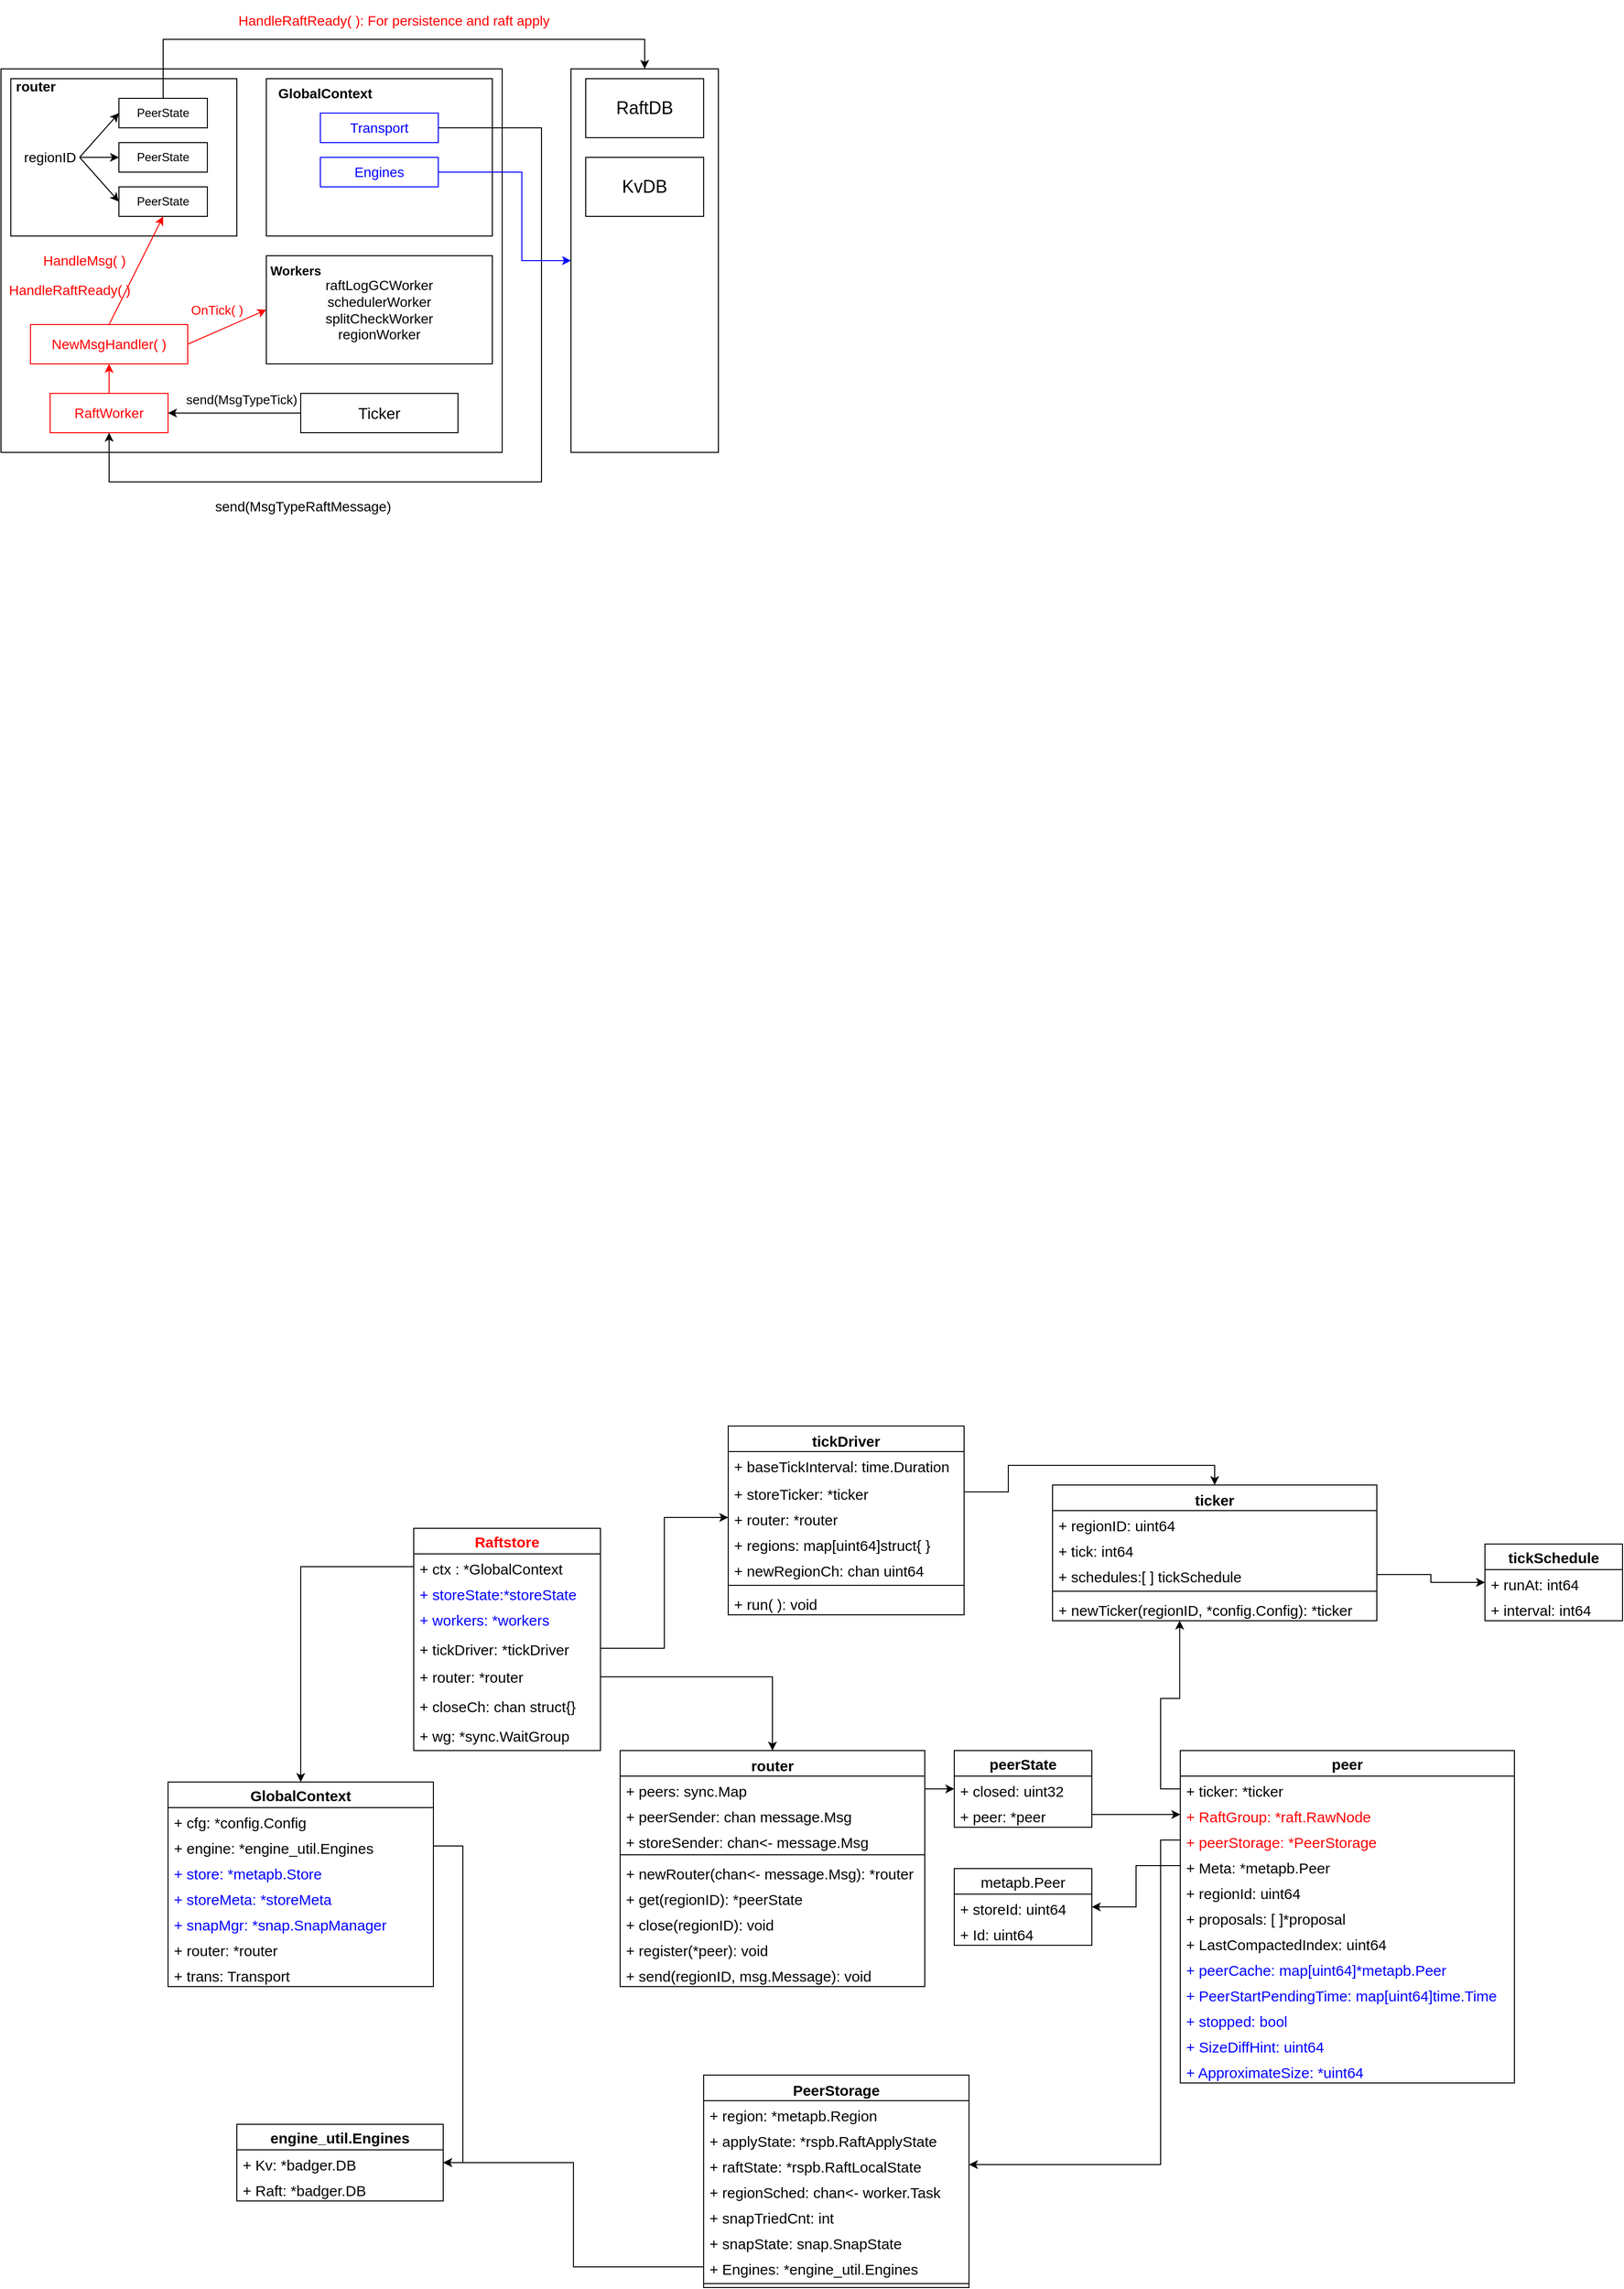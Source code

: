 <mxfile version="20.0.4" type="github">
  <diagram id="LNbFXsJFr9iNanMyev7O" name="Page-1">
    <mxGraphModel dx="1697" dy="1098" grid="1" gridSize="10" guides="1" tooltips="1" connect="1" arrows="1" fold="1" page="1" pageScale="1" pageWidth="1920" pageHeight="1200" math="0" shadow="0">
      <root>
        <mxCell id="0" />
        <mxCell id="1" parent="0" />
        <mxCell id="v7qtWtPgVOm1seYNRLXf-1" value="" style="rounded=0;whiteSpace=wrap;html=1;" parent="1" vertex="1">
          <mxGeometry x="20" y="130" width="510" height="390" as="geometry" />
        </mxCell>
        <mxCell id="v7qtWtPgVOm1seYNRLXf-2" value="" style="rounded=0;whiteSpace=wrap;html=1;" parent="1" vertex="1">
          <mxGeometry x="30" y="140" width="230" height="160" as="geometry" />
        </mxCell>
        <mxCell id="v7qtWtPgVOm1seYNRLXf-3" value="&lt;font style=&quot;font-size: 14px;&quot;&gt;router&lt;/font&gt;" style="text;strokeColor=none;fillColor=none;html=1;fontSize=24;fontStyle=1;verticalAlign=middle;align=center;" parent="1" vertex="1">
          <mxGeometry x="50" y="130" width="10" height="30" as="geometry" />
        </mxCell>
        <mxCell id="v7qtWtPgVOm1seYNRLXf-53" style="edgeStyle=orthogonalEdgeStyle;rounded=0;orthogonalLoop=1;jettySize=auto;html=1;exitX=0.5;exitY=0;exitDx=0;exitDy=0;entryX=0.5;entryY=0;entryDx=0;entryDy=0;fontSize=18;fontColor=#000000;strokeColor=#000000;" parent="1" source="v7qtWtPgVOm1seYNRLXf-4" target="v7qtWtPgVOm1seYNRLXf-47" edge="1">
          <mxGeometry relative="1" as="geometry">
            <Array as="points">
              <mxPoint x="185" y="100" />
              <mxPoint x="675" y="100" />
            </Array>
          </mxGeometry>
        </mxCell>
        <mxCell id="v7qtWtPgVOm1seYNRLXf-4" value="PeerState" style="rounded=0;whiteSpace=wrap;html=1;" parent="1" vertex="1">
          <mxGeometry x="140" y="160" width="90" height="30" as="geometry" />
        </mxCell>
        <mxCell id="v7qtWtPgVOm1seYNRLXf-5" value="PeerState" style="rounded=0;whiteSpace=wrap;html=1;" parent="1" vertex="1">
          <mxGeometry x="140" y="205" width="90" height="30" as="geometry" />
        </mxCell>
        <mxCell id="v7qtWtPgVOm1seYNRLXf-6" value="PeerState" style="rounded=0;whiteSpace=wrap;html=1;" parent="1" vertex="1">
          <mxGeometry x="140" y="250" width="90" height="30" as="geometry" />
        </mxCell>
        <mxCell id="v7qtWtPgVOm1seYNRLXf-7" value="regionID" style="text;html=1;strokeColor=none;fillColor=none;align=center;verticalAlign=middle;whiteSpace=wrap;rounded=0;fontSize=14;" parent="1" vertex="1">
          <mxGeometry x="40" y="205" width="60" height="30" as="geometry" />
        </mxCell>
        <mxCell id="v7qtWtPgVOm1seYNRLXf-9" value="" style="endArrow=classic;html=1;rounded=0;fontSize=14;exitX=1;exitY=0.5;exitDx=0;exitDy=0;entryX=0;entryY=0.5;entryDx=0;entryDy=0;" parent="1" source="v7qtWtPgVOm1seYNRLXf-7" target="v7qtWtPgVOm1seYNRLXf-4" edge="1">
          <mxGeometry width="50" height="50" relative="1" as="geometry">
            <mxPoint x="390" y="390" as="sourcePoint" />
            <mxPoint x="440" y="340" as="targetPoint" />
          </mxGeometry>
        </mxCell>
        <mxCell id="v7qtWtPgVOm1seYNRLXf-11" value="" style="endArrow=classic;html=1;rounded=0;fontSize=14;entryX=0;entryY=0.5;entryDx=0;entryDy=0;exitX=1;exitY=0.5;exitDx=0;exitDy=0;" parent="1" source="v7qtWtPgVOm1seYNRLXf-7" target="v7qtWtPgVOm1seYNRLXf-5" edge="1">
          <mxGeometry width="50" height="50" relative="1" as="geometry">
            <mxPoint x="100" y="210" as="sourcePoint" />
            <mxPoint x="150.0" y="185" as="targetPoint" />
          </mxGeometry>
        </mxCell>
        <mxCell id="v7qtWtPgVOm1seYNRLXf-12" value="" style="endArrow=classic;html=1;rounded=0;fontSize=14;entryX=0;entryY=0.5;entryDx=0;entryDy=0;exitX=1;exitY=0.5;exitDx=0;exitDy=0;" parent="1" source="v7qtWtPgVOm1seYNRLXf-7" target="v7qtWtPgVOm1seYNRLXf-6" edge="1">
          <mxGeometry width="50" height="50" relative="1" as="geometry">
            <mxPoint x="110.0" y="225" as="sourcePoint" />
            <mxPoint x="150.0" y="230" as="targetPoint" />
          </mxGeometry>
        </mxCell>
        <mxCell id="v7qtWtPgVOm1seYNRLXf-13" value="" style="rounded=0;whiteSpace=wrap;html=1;" parent="1" vertex="1">
          <mxGeometry x="290" y="140" width="230" height="160" as="geometry" />
        </mxCell>
        <mxCell id="v7qtWtPgVOm1seYNRLXf-15" value="&lt;b&gt;GlobalContext&lt;/b&gt;" style="text;html=1;strokeColor=none;fillColor=none;align=center;verticalAlign=middle;whiteSpace=wrap;rounded=0;fontSize=14;" parent="1" vertex="1">
          <mxGeometry x="320" y="140" width="60" height="30" as="geometry" />
        </mxCell>
        <mxCell id="v7qtWtPgVOm1seYNRLXf-57" style="edgeStyle=orthogonalEdgeStyle;rounded=0;orthogonalLoop=1;jettySize=auto;html=1;exitX=0.5;exitY=0;exitDx=0;exitDy=0;entryX=0.5;entryY=1;entryDx=0;entryDy=0;fontSize=14;fontColor=#FF0000;strokeColor=#FF0000;" parent="1" source="v7qtWtPgVOm1seYNRLXf-20" target="v7qtWtPgVOm1seYNRLXf-21" edge="1">
          <mxGeometry relative="1" as="geometry" />
        </mxCell>
        <mxCell id="v7qtWtPgVOm1seYNRLXf-20" value="&lt;font color=&quot;#ff0000&quot;&gt;RaftWorker&lt;/font&gt;" style="rounded=0;whiteSpace=wrap;html=1;fontSize=14;strokeColor=#FF0000;" parent="1" vertex="1">
          <mxGeometry x="70" y="460" width="120" height="40" as="geometry" />
        </mxCell>
        <mxCell id="v7qtWtPgVOm1seYNRLXf-21" value="&lt;font color=&quot;#ff0000&quot;&gt;NewMsgHandler( )&lt;/font&gt;" style="rounded=0;whiteSpace=wrap;html=1;fontSize=14;strokeColor=#FF0000;" parent="1" vertex="1">
          <mxGeometry x="50" y="390" width="160" height="40" as="geometry" />
        </mxCell>
        <mxCell id="v7qtWtPgVOm1seYNRLXf-27" value="" style="endArrow=classic;html=1;rounded=0;fontSize=14;fontColor=#FF0000;exitX=0.5;exitY=0;exitDx=0;exitDy=0;entryX=0.5;entryY=1;entryDx=0;entryDy=0;strokeColor=#FF0000;" parent="1" source="v7qtWtPgVOm1seYNRLXf-21" target="v7qtWtPgVOm1seYNRLXf-6" edge="1">
          <mxGeometry width="50" height="50" relative="1" as="geometry">
            <mxPoint x="450" y="490" as="sourcePoint" />
            <mxPoint x="500" y="440" as="targetPoint" />
          </mxGeometry>
        </mxCell>
        <mxCell id="v7qtWtPgVOm1seYNRLXf-28" value="HandleMsg( )" style="text;html=1;strokeColor=none;fillColor=none;align=center;verticalAlign=middle;whiteSpace=wrap;rounded=0;fontSize=14;fontColor=#FF0000;" parent="1" vertex="1">
          <mxGeometry x="50" y="310" width="110" height="30" as="geometry" />
        </mxCell>
        <mxCell id="v7qtWtPgVOm1seYNRLXf-29" value="HandleRaftReady( )" style="text;html=1;strokeColor=none;fillColor=none;align=center;verticalAlign=middle;whiteSpace=wrap;rounded=0;fontSize=14;fontColor=#FF0000;" parent="1" vertex="1">
          <mxGeometry x="20" y="340" width="140" height="30" as="geometry" />
        </mxCell>
        <mxCell id="v7qtWtPgVOm1seYNRLXf-38" style="edgeStyle=orthogonalEdgeStyle;rounded=0;orthogonalLoop=1;jettySize=auto;html=1;exitX=1;exitY=0.5;exitDx=0;exitDy=0;entryX=0.5;entryY=1;entryDx=0;entryDy=0;fontSize=13;fontColor=#FF0000;strokeColor=#000000;" parent="1" source="v7qtWtPgVOm1seYNRLXf-32" target="v7qtWtPgVOm1seYNRLXf-20" edge="1">
          <mxGeometry relative="1" as="geometry">
            <Array as="points">
              <mxPoint x="570" y="190" />
              <mxPoint x="570" y="550" />
              <mxPoint x="130" y="550" />
            </Array>
          </mxGeometry>
        </mxCell>
        <mxCell id="v7qtWtPgVOm1seYNRLXf-32" value="&lt;font color=&quot;#0000ff&quot;&gt;Transport&lt;/font&gt;" style="rounded=0;whiteSpace=wrap;html=1;fontSize=14;fontColor=#FF0000;strokeColor=#0000FF;" parent="1" vertex="1">
          <mxGeometry x="345" y="175" width="120" height="30" as="geometry" />
        </mxCell>
        <mxCell id="v7qtWtPgVOm1seYNRLXf-34" style="edgeStyle=orthogonalEdgeStyle;rounded=0;orthogonalLoop=1;jettySize=auto;html=1;exitX=0;exitY=0.5;exitDx=0;exitDy=0;entryX=1;entryY=0.5;entryDx=0;entryDy=0;fontSize=16;fontColor=#0000FF;strokeColor=#000000;" parent="1" source="v7qtWtPgVOm1seYNRLXf-33" target="v7qtWtPgVOm1seYNRLXf-20" edge="1">
          <mxGeometry relative="1" as="geometry" />
        </mxCell>
        <mxCell id="v7qtWtPgVOm1seYNRLXf-33" value="&lt;font style=&quot;font-size: 16px;&quot;&gt;Ticker&lt;/font&gt;" style="rounded=0;whiteSpace=wrap;html=1;" parent="1" vertex="1">
          <mxGeometry x="325" y="460" width="160" height="40" as="geometry" />
        </mxCell>
        <mxCell id="v7qtWtPgVOm1seYNRLXf-35" value="&lt;font color=&quot;#000000&quot; style=&quot;font-size: 13px;&quot;&gt;send(MsgTypeTick)&lt;/font&gt;" style="text;html=1;strokeColor=none;fillColor=none;align=center;verticalAlign=middle;whiteSpace=wrap;rounded=0;fontSize=16;fontColor=#0000FF;" parent="1" vertex="1">
          <mxGeometry x="180" y="450" width="170" height="30" as="geometry" />
        </mxCell>
        <mxCell id="v7qtWtPgVOm1seYNRLXf-40" value="&lt;font color=&quot;#000000&quot; style=&quot;font-size: 14px;&quot;&gt;send(MsgTypeRaftMessage)&lt;/font&gt;" style="text;html=1;strokeColor=none;fillColor=none;align=center;verticalAlign=middle;whiteSpace=wrap;rounded=0;fontSize=13;fontColor=#FF0000;" parent="1" vertex="1">
          <mxGeometry x="260" y="560" width="135" height="30" as="geometry" />
        </mxCell>
        <mxCell id="v7qtWtPgVOm1seYNRLXf-41" value="&lt;font color=&quot;#000000&quot;&gt;raftLogGCWorker&lt;br&gt;schedulerWorker&lt;br&gt;splitCheckWorker&lt;br&gt;regionWorker&lt;/font&gt;" style="rounded=0;whiteSpace=wrap;html=1;fontSize=14;fontColor=#FF0000;strokeColor=#000000;align=center;" parent="1" vertex="1">
          <mxGeometry x="290" y="320" width="230" height="110" as="geometry" />
        </mxCell>
        <mxCell id="v7qtWtPgVOm1seYNRLXf-42" value="&lt;b&gt;&lt;font color=&quot;#000000&quot; style=&quot;font-size: 13px;&quot;&gt;Workers&lt;/font&gt;&lt;/b&gt;" style="text;html=1;strokeColor=none;fillColor=none;align=center;verticalAlign=middle;whiteSpace=wrap;rounded=0;fontSize=14;fontColor=#FF0000;" parent="1" vertex="1">
          <mxGeometry x="290" y="320" width="60" height="30" as="geometry" />
        </mxCell>
        <mxCell id="v7qtWtPgVOm1seYNRLXf-45" value="" style="endArrow=classic;html=1;rounded=0;fontSize=13;fontColor=#000000;strokeColor=#FF0000;exitX=1;exitY=0.5;exitDx=0;exitDy=0;entryX=0;entryY=0.5;entryDx=0;entryDy=0;" parent="1" source="v7qtWtPgVOm1seYNRLXf-21" target="v7qtWtPgVOm1seYNRLXf-41" edge="1">
          <mxGeometry width="50" height="50" relative="1" as="geometry">
            <mxPoint x="450" y="410" as="sourcePoint" />
            <mxPoint x="500" y="360" as="targetPoint" />
          </mxGeometry>
        </mxCell>
        <mxCell id="v7qtWtPgVOm1seYNRLXf-46" value="&lt;font color=&quot;#ff0000&quot;&gt;OnTick( )&lt;/font&gt;" style="text;html=1;strokeColor=none;fillColor=none;align=center;verticalAlign=middle;whiteSpace=wrap;rounded=0;fontSize=13;fontColor=#000000;" parent="1" vertex="1">
          <mxGeometry x="200" y="360" width="80" height="30" as="geometry" />
        </mxCell>
        <mxCell id="v7qtWtPgVOm1seYNRLXf-47" value="" style="rounded=0;whiteSpace=wrap;html=1;fontSize=13;fontColor=#FF0000;strokeColor=#000000;" parent="1" vertex="1">
          <mxGeometry x="600" y="130" width="150" height="390" as="geometry" />
        </mxCell>
        <mxCell id="v7qtWtPgVOm1seYNRLXf-49" value="&lt;font style=&quot;font-size: 18px;&quot; color=&quot;#000000&quot;&gt;RaftDB&lt;/font&gt;" style="rounded=0;whiteSpace=wrap;html=1;fontSize=13;fontColor=#FF0000;strokeColor=#000000;" parent="1" vertex="1">
          <mxGeometry x="615" y="140" width="120" height="60" as="geometry" />
        </mxCell>
        <mxCell id="v7qtWtPgVOm1seYNRLXf-50" value="&lt;font color=&quot;#000000&quot;&gt;&lt;span style=&quot;font-size: 18px;&quot;&gt;KvDB&lt;/span&gt;&lt;/font&gt;" style="rounded=0;whiteSpace=wrap;html=1;fontSize=13;fontColor=#FF0000;strokeColor=#000000;" parent="1" vertex="1">
          <mxGeometry x="615" y="220" width="120" height="60" as="geometry" />
        </mxCell>
        <mxCell id="v7qtWtPgVOm1seYNRLXf-52" style="edgeStyle=orthogonalEdgeStyle;rounded=0;orthogonalLoop=1;jettySize=auto;html=1;exitX=1;exitY=0.5;exitDx=0;exitDy=0;entryX=0;entryY=0.5;entryDx=0;entryDy=0;fontSize=18;fontColor=#000000;strokeColor=#0000FF;" parent="1" source="v7qtWtPgVOm1seYNRLXf-51" target="v7qtWtPgVOm1seYNRLXf-47" edge="1">
          <mxGeometry relative="1" as="geometry">
            <Array as="points">
              <mxPoint x="550" y="235" />
              <mxPoint x="550" y="325" />
            </Array>
          </mxGeometry>
        </mxCell>
        <mxCell id="v7qtWtPgVOm1seYNRLXf-51" value="&lt;font color=&quot;#0000ff&quot;&gt;Engines&lt;/font&gt;" style="rounded=0;whiteSpace=wrap;html=1;fontSize=14;fontColor=#FF0000;strokeColor=#0000FF;" parent="1" vertex="1">
          <mxGeometry x="345" y="220" width="120" height="30" as="geometry" />
        </mxCell>
        <mxCell id="v7qtWtPgVOm1seYNRLXf-54" value="&lt;font style=&quot;font-size: 14px;&quot; color=&quot;#ff0000&quot;&gt;HandleRaftReady( ): For persistence and raft apply&lt;/font&gt;" style="text;html=1;strokeColor=none;fillColor=none;align=center;verticalAlign=middle;whiteSpace=wrap;rounded=0;fontSize=18;fontColor=#000000;" parent="1" vertex="1">
          <mxGeometry x="240" y="60" width="360" height="40" as="geometry" />
        </mxCell>
        <mxCell id="vhi4TItYWoOdSirbTyWl-1" value="Raftstore" style="swimlane;fontStyle=1;childLayout=stackLayout;horizontal=1;startSize=26;fillColor=none;horizontalStack=0;resizeParent=1;resizeParentMax=0;resizeLast=0;collapsible=1;marginBottom=0;fontColor=#FF0000;fontSize=15;" vertex="1" parent="1">
          <mxGeometry x="440" y="1614" width="190" height="226" as="geometry" />
        </mxCell>
        <mxCell id="vhi4TItYWoOdSirbTyWl-2" value="+ ctx : *GlobalContext" style="text;strokeColor=none;fillColor=none;align=left;verticalAlign=top;spacingLeft=4;spacingRight=4;overflow=hidden;rotatable=0;points=[[0,0.5],[1,0.5]];portConstraint=eastwest;fontSize=15;" vertex="1" parent="vhi4TItYWoOdSirbTyWl-1">
          <mxGeometry y="26" width="190" height="26" as="geometry" />
        </mxCell>
        <mxCell id="vhi4TItYWoOdSirbTyWl-3" value="+ storeState:*storeState" style="text;strokeColor=none;fillColor=none;align=left;verticalAlign=top;spacingLeft=4;spacingRight=4;overflow=hidden;rotatable=0;points=[[0,0.5],[1,0.5]];portConstraint=eastwest;fontColor=#0000FF;fontSize=15;" vertex="1" parent="vhi4TItYWoOdSirbTyWl-1">
          <mxGeometry y="52" width="190" height="26" as="geometry" />
        </mxCell>
        <mxCell id="vhi4TItYWoOdSirbTyWl-5" value="+ workers: *workers" style="text;strokeColor=none;fillColor=none;align=left;verticalAlign=top;spacingLeft=4;spacingRight=4;overflow=hidden;rotatable=0;points=[[0,0.5],[1,0.5]];portConstraint=eastwest;fontColor=#0000FF;fontSize=15;" vertex="1" parent="vhi4TItYWoOdSirbTyWl-1">
          <mxGeometry y="78" width="190" height="30" as="geometry" />
        </mxCell>
        <mxCell id="vhi4TItYWoOdSirbTyWl-6" value="+ tickDriver: *tickDriver" style="text;strokeColor=none;fillColor=none;align=left;verticalAlign=top;spacingLeft=4;spacingRight=4;overflow=hidden;rotatable=0;points=[[0,0.5],[1,0.5]];portConstraint=eastwest;fontSize=15;" vertex="1" parent="vhi4TItYWoOdSirbTyWl-1">
          <mxGeometry y="108" width="190" height="28" as="geometry" />
        </mxCell>
        <mxCell id="vhi4TItYWoOdSirbTyWl-4" value="+ router: *router" style="text;strokeColor=none;fillColor=none;align=left;verticalAlign=top;spacingLeft=4;spacingRight=4;overflow=hidden;rotatable=0;points=[[0,0.5],[1,0.5]];portConstraint=eastwest;fontSize=15;" vertex="1" parent="vhi4TItYWoOdSirbTyWl-1">
          <mxGeometry y="136" width="190" height="30" as="geometry" />
        </mxCell>
        <mxCell id="vhi4TItYWoOdSirbTyWl-7" value="+ closeCh: chan struct{}" style="text;strokeColor=none;fillColor=none;align=left;verticalAlign=top;spacingLeft=4;spacingRight=4;overflow=hidden;rotatable=0;points=[[0,0.5],[1,0.5]];portConstraint=eastwest;fontSize=15;" vertex="1" parent="vhi4TItYWoOdSirbTyWl-1">
          <mxGeometry y="166" width="190" height="30" as="geometry" />
        </mxCell>
        <mxCell id="vhi4TItYWoOdSirbTyWl-8" value="+ wg: *sync.WaitGroup" style="text;strokeColor=none;fillColor=none;align=left;verticalAlign=top;spacingLeft=4;spacingRight=4;overflow=hidden;rotatable=0;points=[[0,0.5],[1,0.5]];portConstraint=eastwest;fontSize=15;" vertex="1" parent="vhi4TItYWoOdSirbTyWl-1">
          <mxGeometry y="196" width="190" height="30" as="geometry" />
        </mxCell>
        <mxCell id="vhi4TItYWoOdSirbTyWl-17" value="router" style="swimlane;fontStyle=1;align=center;verticalAlign=top;childLayout=stackLayout;horizontal=1;startSize=26;horizontalStack=0;resizeParent=1;resizeParentMax=0;resizeLast=0;collapsible=1;marginBottom=0;fontSize=15;" vertex="1" parent="1">
          <mxGeometry x="650" y="1840" width="310" height="240" as="geometry" />
        </mxCell>
        <mxCell id="vhi4TItYWoOdSirbTyWl-18" value="+ peers: sync.Map" style="text;strokeColor=none;fillColor=none;align=left;verticalAlign=top;spacingLeft=4;spacingRight=4;overflow=hidden;rotatable=0;points=[[0,0.5],[1,0.5]];portConstraint=eastwest;fontSize=15;" vertex="1" parent="vhi4TItYWoOdSirbTyWl-17">
          <mxGeometry y="26" width="310" height="26" as="geometry" />
        </mxCell>
        <mxCell id="vhi4TItYWoOdSirbTyWl-21" value="+ peerSender: chan message.Msg" style="text;strokeColor=none;fillColor=none;align=left;verticalAlign=top;spacingLeft=4;spacingRight=4;overflow=hidden;rotatable=0;points=[[0,0.5],[1,0.5]];portConstraint=eastwest;fontSize=15;" vertex="1" parent="vhi4TItYWoOdSirbTyWl-17">
          <mxGeometry y="52" width="310" height="26" as="geometry" />
        </mxCell>
        <mxCell id="vhi4TItYWoOdSirbTyWl-22" value="+ storeSender: chan&lt;- message.Msg" style="text;strokeColor=none;fillColor=none;align=left;verticalAlign=top;spacingLeft=4;spacingRight=4;overflow=hidden;rotatable=0;points=[[0,0.5],[1,0.5]];portConstraint=eastwest;fontSize=15;" vertex="1" parent="vhi4TItYWoOdSirbTyWl-17">
          <mxGeometry y="78" width="310" height="24" as="geometry" />
        </mxCell>
        <mxCell id="vhi4TItYWoOdSirbTyWl-19" value="" style="line;strokeWidth=1;fillColor=none;align=left;verticalAlign=middle;spacingTop=-1;spacingLeft=3;spacingRight=3;rotatable=0;labelPosition=right;points=[];portConstraint=eastwest;fontSize=15;" vertex="1" parent="vhi4TItYWoOdSirbTyWl-17">
          <mxGeometry y="102" width="310" height="8" as="geometry" />
        </mxCell>
        <mxCell id="vhi4TItYWoOdSirbTyWl-20" value="+ newRouter(chan&lt;- message.Msg): *router" style="text;strokeColor=none;fillColor=none;align=left;verticalAlign=top;spacingLeft=4;spacingRight=4;overflow=hidden;rotatable=0;points=[[0,0.5],[1,0.5]];portConstraint=eastwest;fontSize=15;" vertex="1" parent="vhi4TItYWoOdSirbTyWl-17">
          <mxGeometry y="110" width="310" height="26" as="geometry" />
        </mxCell>
        <mxCell id="vhi4TItYWoOdSirbTyWl-23" value="+ get(regionID): *peerState" style="text;strokeColor=none;fillColor=none;align=left;verticalAlign=top;spacingLeft=4;spacingRight=4;overflow=hidden;rotatable=0;points=[[0,0.5],[1,0.5]];portConstraint=eastwest;fontSize=15;" vertex="1" parent="vhi4TItYWoOdSirbTyWl-17">
          <mxGeometry y="136" width="310" height="26" as="geometry" />
        </mxCell>
        <mxCell id="vhi4TItYWoOdSirbTyWl-25" value="+ close(regionID): void" style="text;strokeColor=none;fillColor=none;align=left;verticalAlign=top;spacingLeft=4;spacingRight=4;overflow=hidden;rotatable=0;points=[[0,0.5],[1,0.5]];portConstraint=eastwest;fontSize=15;" vertex="1" parent="vhi4TItYWoOdSirbTyWl-17">
          <mxGeometry y="162" width="310" height="26" as="geometry" />
        </mxCell>
        <mxCell id="vhi4TItYWoOdSirbTyWl-24" value="+ register(*peer): void" style="text;strokeColor=none;fillColor=none;align=left;verticalAlign=top;spacingLeft=4;spacingRight=4;overflow=hidden;rotatable=0;points=[[0,0.5],[1,0.5]];portConstraint=eastwest;fontSize=15;" vertex="1" parent="vhi4TItYWoOdSirbTyWl-17">
          <mxGeometry y="188" width="310" height="26" as="geometry" />
        </mxCell>
        <mxCell id="vhi4TItYWoOdSirbTyWl-26" value="+ send(regionID, msg.Message): void" style="text;strokeColor=none;fillColor=none;align=left;verticalAlign=top;spacingLeft=4;spacingRight=4;overflow=hidden;rotatable=0;points=[[0,0.5],[1,0.5]];portConstraint=eastwest;fontSize=15;" vertex="1" parent="vhi4TItYWoOdSirbTyWl-17">
          <mxGeometry y="214" width="310" height="26" as="geometry" />
        </mxCell>
        <mxCell id="vhi4TItYWoOdSirbTyWl-28" value="GlobalContext" style="swimlane;fontStyle=1;childLayout=stackLayout;horizontal=1;startSize=26;fillColor=none;horizontalStack=0;resizeParent=1;resizeParentMax=0;resizeLast=0;collapsible=1;marginBottom=0;fontSize=15;" vertex="1" parent="1">
          <mxGeometry x="190" y="1872" width="270" height="208" as="geometry" />
        </mxCell>
        <mxCell id="vhi4TItYWoOdSirbTyWl-29" value="+ cfg: *config.Config" style="text;strokeColor=none;fillColor=none;align=left;verticalAlign=top;spacingLeft=4;spacingRight=4;overflow=hidden;rotatable=0;points=[[0,0.5],[1,0.5]];portConstraint=eastwest;fontSize=15;" vertex="1" parent="vhi4TItYWoOdSirbTyWl-28">
          <mxGeometry y="26" width="270" height="26" as="geometry" />
        </mxCell>
        <mxCell id="vhi4TItYWoOdSirbTyWl-32" value="+ engine: *engine_util.Engines" style="text;strokeColor=none;fillColor=none;align=left;verticalAlign=top;spacingLeft=4;spacingRight=4;overflow=hidden;rotatable=0;points=[[0,0.5],[1,0.5]];portConstraint=eastwest;fontSize=15;" vertex="1" parent="vhi4TItYWoOdSirbTyWl-28">
          <mxGeometry y="52" width="270" height="26" as="geometry" />
        </mxCell>
        <mxCell id="vhi4TItYWoOdSirbTyWl-36" value="+ store: *metapb.Store" style="text;strokeColor=none;fillColor=none;align=left;verticalAlign=top;spacingLeft=4;spacingRight=4;overflow=hidden;rotatable=0;points=[[0,0.5],[1,0.5]];portConstraint=eastwest;fontColor=#0000FF;fontSize=15;" vertex="1" parent="vhi4TItYWoOdSirbTyWl-28">
          <mxGeometry y="78" width="270" height="26" as="geometry" />
        </mxCell>
        <mxCell id="vhi4TItYWoOdSirbTyWl-37" value="+ storeMeta: *storeMeta" style="text;strokeColor=none;fillColor=none;align=left;verticalAlign=top;spacingLeft=4;spacingRight=4;overflow=hidden;rotatable=0;points=[[0,0.5],[1,0.5]];portConstraint=eastwest;fontColor=#0000FF;fontSize=15;" vertex="1" parent="vhi4TItYWoOdSirbTyWl-28">
          <mxGeometry y="104" width="270" height="26" as="geometry" />
        </mxCell>
        <mxCell id="vhi4TItYWoOdSirbTyWl-38" value="+ snapMgr: *snap.SnapManager" style="text;strokeColor=none;fillColor=none;align=left;verticalAlign=top;spacingLeft=4;spacingRight=4;overflow=hidden;rotatable=0;points=[[0,0.5],[1,0.5]];portConstraint=eastwest;fontColor=#0000FF;fontSize=15;" vertex="1" parent="vhi4TItYWoOdSirbTyWl-28">
          <mxGeometry y="130" width="270" height="26" as="geometry" />
        </mxCell>
        <mxCell id="vhi4TItYWoOdSirbTyWl-39" value="+ router: *router" style="text;strokeColor=none;fillColor=none;align=left;verticalAlign=top;spacingLeft=4;spacingRight=4;overflow=hidden;rotatable=0;points=[[0,0.5],[1,0.5]];portConstraint=eastwest;fontSize=15;" vertex="1" parent="vhi4TItYWoOdSirbTyWl-28">
          <mxGeometry y="156" width="270" height="26" as="geometry" />
        </mxCell>
        <mxCell id="vhi4TItYWoOdSirbTyWl-41" value="+ trans: Transport" style="text;strokeColor=none;fillColor=none;align=left;verticalAlign=top;spacingLeft=4;spacingRight=4;overflow=hidden;rotatable=0;points=[[0,0.5],[1,0.5]];portConstraint=eastwest;fontSize=15;" vertex="1" parent="vhi4TItYWoOdSirbTyWl-28">
          <mxGeometry y="182" width="270" height="26" as="geometry" />
        </mxCell>
        <mxCell id="vhi4TItYWoOdSirbTyWl-42" style="edgeStyle=orthogonalEdgeStyle;rounded=0;orthogonalLoop=1;jettySize=auto;html=1;entryX=0.5;entryY=0;entryDx=0;entryDy=0;fontSize=15;" edge="1" parent="1" source="vhi4TItYWoOdSirbTyWl-2" target="vhi4TItYWoOdSirbTyWl-28">
          <mxGeometry relative="1" as="geometry" />
        </mxCell>
        <mxCell id="vhi4TItYWoOdSirbTyWl-43" style="edgeStyle=orthogonalEdgeStyle;rounded=0;orthogonalLoop=1;jettySize=auto;html=1;fontSize=15;" edge="1" parent="1" source="vhi4TItYWoOdSirbTyWl-4" target="vhi4TItYWoOdSirbTyWl-17">
          <mxGeometry relative="1" as="geometry" />
        </mxCell>
        <mxCell id="vhi4TItYWoOdSirbTyWl-44" value="peerState" style="swimlane;fontStyle=1;childLayout=stackLayout;horizontal=1;startSize=26;fillColor=none;horizontalStack=0;resizeParent=1;resizeParentMax=0;resizeLast=0;collapsible=1;marginBottom=0;fontColor=#000000;fontSize=15;" vertex="1" parent="1">
          <mxGeometry x="990" y="1840" width="140" height="78" as="geometry" />
        </mxCell>
        <mxCell id="vhi4TItYWoOdSirbTyWl-45" value="+ closed: uint32" style="text;strokeColor=none;fillColor=none;align=left;verticalAlign=top;spacingLeft=4;spacingRight=4;overflow=hidden;rotatable=0;points=[[0,0.5],[1,0.5]];portConstraint=eastwest;fontColor=#000000;fontSize=15;" vertex="1" parent="vhi4TItYWoOdSirbTyWl-44">
          <mxGeometry y="26" width="140" height="26" as="geometry" />
        </mxCell>
        <mxCell id="vhi4TItYWoOdSirbTyWl-46" value="+ peer: *peer" style="text;strokeColor=none;fillColor=none;align=left;verticalAlign=top;spacingLeft=4;spacingRight=4;overflow=hidden;rotatable=0;points=[[0,0.5],[1,0.5]];portConstraint=eastwest;fontColor=#000000;fontSize=15;" vertex="1" parent="vhi4TItYWoOdSirbTyWl-44">
          <mxGeometry y="52" width="140" height="26" as="geometry" />
        </mxCell>
        <mxCell id="vhi4TItYWoOdSirbTyWl-48" style="edgeStyle=orthogonalEdgeStyle;rounded=0;orthogonalLoop=1;jettySize=auto;html=1;entryX=0;entryY=0.5;entryDx=0;entryDy=0;fontColor=#000000;fontSize=15;" edge="1" parent="1" source="vhi4TItYWoOdSirbTyWl-18" target="vhi4TItYWoOdSirbTyWl-45">
          <mxGeometry relative="1" as="geometry" />
        </mxCell>
        <mxCell id="vhi4TItYWoOdSirbTyWl-53" value="peer" style="swimlane;fontStyle=1;childLayout=stackLayout;horizontal=1;startSize=26;fillColor=none;horizontalStack=0;resizeParent=1;resizeParentMax=0;resizeLast=0;collapsible=1;marginBottom=0;fontColor=#000000;fontSize=15;" vertex="1" parent="1">
          <mxGeometry x="1220" y="1840" width="340" height="338" as="geometry" />
        </mxCell>
        <mxCell id="vhi4TItYWoOdSirbTyWl-54" value="+ ticker: *ticker" style="text;strokeColor=none;fillColor=none;align=left;verticalAlign=top;spacingLeft=4;spacingRight=4;overflow=hidden;rotatable=0;points=[[0,0.5],[1,0.5]];portConstraint=eastwest;fontColor=#000000;fontSize=15;" vertex="1" parent="vhi4TItYWoOdSirbTyWl-53">
          <mxGeometry y="26" width="340" height="26" as="geometry" />
        </mxCell>
        <mxCell id="vhi4TItYWoOdSirbTyWl-55" value="+ RaftGroup: *raft.RawNode" style="text;strokeColor=none;fillColor=none;align=left;verticalAlign=top;spacingLeft=4;spacingRight=4;overflow=hidden;rotatable=0;points=[[0,0.5],[1,0.5]];portConstraint=eastwest;fontColor=#FF0000;fontSize=15;" vertex="1" parent="vhi4TItYWoOdSirbTyWl-53">
          <mxGeometry y="52" width="340" height="26" as="geometry" />
        </mxCell>
        <mxCell id="vhi4TItYWoOdSirbTyWl-56" value="+ peerStorage: *PeerStorage" style="text;strokeColor=none;fillColor=none;align=left;verticalAlign=top;spacingLeft=4;spacingRight=4;overflow=hidden;rotatable=0;points=[[0,0.5],[1,0.5]];portConstraint=eastwest;fontColor=#FF0000;fontSize=15;" vertex="1" parent="vhi4TItYWoOdSirbTyWl-53">
          <mxGeometry y="78" width="340" height="26" as="geometry" />
        </mxCell>
        <mxCell id="vhi4TItYWoOdSirbTyWl-57" value="+ Meta: *metapb.Peer" style="text;strokeColor=none;fillColor=none;align=left;verticalAlign=top;spacingLeft=4;spacingRight=4;overflow=hidden;rotatable=0;points=[[0,0.5],[1,0.5]];portConstraint=eastwest;fontColor=#000000;fontSize=15;" vertex="1" parent="vhi4TItYWoOdSirbTyWl-53">
          <mxGeometry y="104" width="340" height="26" as="geometry" />
        </mxCell>
        <mxCell id="vhi4TItYWoOdSirbTyWl-58" value="+ regionId: uint64" style="text;strokeColor=none;fillColor=none;align=left;verticalAlign=top;spacingLeft=4;spacingRight=4;overflow=hidden;rotatable=0;points=[[0,0.5],[1,0.5]];portConstraint=eastwest;fontColor=#000000;fontSize=15;" vertex="1" parent="vhi4TItYWoOdSirbTyWl-53">
          <mxGeometry y="130" width="340" height="26" as="geometry" />
        </mxCell>
        <mxCell id="vhi4TItYWoOdSirbTyWl-59" value="+ proposals: [ ]*proposal" style="text;strokeColor=none;fillColor=none;align=left;verticalAlign=top;spacingLeft=4;spacingRight=4;overflow=hidden;rotatable=0;points=[[0,0.5],[1,0.5]];portConstraint=eastwest;fontColor=#000000;fontSize=15;" vertex="1" parent="vhi4TItYWoOdSirbTyWl-53">
          <mxGeometry y="156" width="340" height="26" as="geometry" />
        </mxCell>
        <mxCell id="vhi4TItYWoOdSirbTyWl-60" value="+ LastCompactedIndex: uint64" style="text;strokeColor=none;fillColor=none;align=left;verticalAlign=top;spacingLeft=4;spacingRight=4;overflow=hidden;rotatable=0;points=[[0,0.5],[1,0.5]];portConstraint=eastwest;fontColor=#000000;fontSize=15;" vertex="1" parent="vhi4TItYWoOdSirbTyWl-53">
          <mxGeometry y="182" width="340" height="26" as="geometry" />
        </mxCell>
        <mxCell id="vhi4TItYWoOdSirbTyWl-61" value="+ peerCache: map[uint64]*metapb.Peer" style="text;strokeColor=none;fillColor=none;align=left;verticalAlign=top;spacingLeft=4;spacingRight=4;overflow=hidden;rotatable=0;points=[[0,0.5],[1,0.5]];portConstraint=eastwest;fontColor=#0000FF;fontSize=15;" vertex="1" parent="vhi4TItYWoOdSirbTyWl-53">
          <mxGeometry y="208" width="340" height="26" as="geometry" />
        </mxCell>
        <mxCell id="vhi4TItYWoOdSirbTyWl-63" value="+ PeerStartPendingTime: map[uint64]time.Time" style="text;strokeColor=none;fillColor=none;align=left;verticalAlign=top;spacingLeft=4;spacingRight=4;overflow=hidden;rotatable=0;points=[[0,0.5],[1,0.5]];portConstraint=eastwest;fontColor=#0000FF;fontSize=15;" vertex="1" parent="vhi4TItYWoOdSirbTyWl-53">
          <mxGeometry y="234" width="340" height="26" as="geometry" />
        </mxCell>
        <mxCell id="vhi4TItYWoOdSirbTyWl-62" value="+ stopped: bool" style="text;strokeColor=none;fillColor=none;align=left;verticalAlign=top;spacingLeft=4;spacingRight=4;overflow=hidden;rotatable=0;points=[[0,0.5],[1,0.5]];portConstraint=eastwest;fontColor=#0000FF;fontSize=15;" vertex="1" parent="vhi4TItYWoOdSirbTyWl-53">
          <mxGeometry y="260" width="340" height="26" as="geometry" />
        </mxCell>
        <mxCell id="vhi4TItYWoOdSirbTyWl-64" value="+ SizeDiffHint: uint64" style="text;strokeColor=none;fillColor=none;align=left;verticalAlign=top;spacingLeft=4;spacingRight=4;overflow=hidden;rotatable=0;points=[[0,0.5],[1,0.5]];portConstraint=eastwest;fontColor=#0000FF;fontSize=15;" vertex="1" parent="vhi4TItYWoOdSirbTyWl-53">
          <mxGeometry y="286" width="340" height="26" as="geometry" />
        </mxCell>
        <mxCell id="vhi4TItYWoOdSirbTyWl-65" value="+ ApproximateSize: *uint64" style="text;strokeColor=none;fillColor=none;align=left;verticalAlign=top;spacingLeft=4;spacingRight=4;overflow=hidden;rotatable=0;points=[[0,0.5],[1,0.5]];portConstraint=eastwest;fontColor=#0000FF;fontSize=15;" vertex="1" parent="vhi4TItYWoOdSirbTyWl-53">
          <mxGeometry y="312" width="340" height="26" as="geometry" />
        </mxCell>
        <mxCell id="vhi4TItYWoOdSirbTyWl-66" style="edgeStyle=orthogonalEdgeStyle;rounded=0;orthogonalLoop=1;jettySize=auto;html=1;entryX=0;entryY=0.5;entryDx=0;entryDy=0;fontColor=#000000;fontSize=15;" edge="1" parent="1" source="vhi4TItYWoOdSirbTyWl-46" target="vhi4TItYWoOdSirbTyWl-55">
          <mxGeometry relative="1" as="geometry" />
        </mxCell>
        <mxCell id="vhi4TItYWoOdSirbTyWl-74" value="metapb.Peer" style="swimlane;fontStyle=0;childLayout=stackLayout;horizontal=1;startSize=26;fillColor=none;horizontalStack=0;resizeParent=1;resizeParentMax=0;resizeLast=0;collapsible=1;marginBottom=0;fontSize=15;fontColor=#000000;strokeColor=default;" vertex="1" parent="1">
          <mxGeometry x="990" y="1960" width="140" height="78" as="geometry" />
        </mxCell>
        <mxCell id="vhi4TItYWoOdSirbTyWl-76" value="+ storeId: uint64" style="text;strokeColor=none;fillColor=none;align=left;verticalAlign=top;spacingLeft=4;spacingRight=4;overflow=hidden;rotatable=0;points=[[0,0.5],[1,0.5]];portConstraint=eastwest;fontSize=15;fontColor=#000000;" vertex="1" parent="vhi4TItYWoOdSirbTyWl-74">
          <mxGeometry y="26" width="140" height="26" as="geometry" />
        </mxCell>
        <mxCell id="vhi4TItYWoOdSirbTyWl-77" value="+ Id: uint64" style="text;strokeColor=none;fillColor=none;align=left;verticalAlign=top;spacingLeft=4;spacingRight=4;overflow=hidden;rotatable=0;points=[[0,0.5],[1,0.5]];portConstraint=eastwest;fontSize=15;fontColor=#000000;" vertex="1" parent="vhi4TItYWoOdSirbTyWl-74">
          <mxGeometry y="52" width="140" height="26" as="geometry" />
        </mxCell>
        <mxCell id="vhi4TItYWoOdSirbTyWl-78" style="edgeStyle=orthogonalEdgeStyle;rounded=0;orthogonalLoop=1;jettySize=auto;html=1;entryX=1;entryY=0.5;entryDx=0;entryDy=0;fontSize=15;fontColor=#000000;" edge="1" parent="1" source="vhi4TItYWoOdSirbTyWl-57" target="vhi4TItYWoOdSirbTyWl-76">
          <mxGeometry relative="1" as="geometry" />
        </mxCell>
        <mxCell id="vhi4TItYWoOdSirbTyWl-79" value="ticker" style="swimlane;fontStyle=1;align=center;verticalAlign=top;childLayout=stackLayout;horizontal=1;startSize=26;horizontalStack=0;resizeParent=1;resizeParentMax=0;resizeLast=0;collapsible=1;marginBottom=0;fontSize=15;fontColor=#000000;strokeColor=default;fillColor=none;gradientColor=#ffffff;" vertex="1" parent="1">
          <mxGeometry x="1090" y="1570" width="330" height="138" as="geometry" />
        </mxCell>
        <mxCell id="vhi4TItYWoOdSirbTyWl-80" value="+ regionID: uint64" style="text;strokeColor=none;fillColor=none;align=left;verticalAlign=top;spacingLeft=4;spacingRight=4;overflow=hidden;rotatable=0;points=[[0,0.5],[1,0.5]];portConstraint=eastwest;fontSize=15;fontColor=#000000;" vertex="1" parent="vhi4TItYWoOdSirbTyWl-79">
          <mxGeometry y="26" width="330" height="26" as="geometry" />
        </mxCell>
        <mxCell id="vhi4TItYWoOdSirbTyWl-83" value="+ tick: int64" style="text;strokeColor=none;fillColor=none;align=left;verticalAlign=top;spacingLeft=4;spacingRight=4;overflow=hidden;rotatable=0;points=[[0,0.5],[1,0.5]];portConstraint=eastwest;fontSize=15;fontColor=#000000;" vertex="1" parent="vhi4TItYWoOdSirbTyWl-79">
          <mxGeometry y="52" width="330" height="26" as="geometry" />
        </mxCell>
        <mxCell id="vhi4TItYWoOdSirbTyWl-84" value="+ schedules:[ ] tickSchedule" style="text;strokeColor=none;fillColor=none;align=left;verticalAlign=top;spacingLeft=4;spacingRight=4;overflow=hidden;rotatable=0;points=[[0,0.5],[1,0.5]];portConstraint=eastwest;fontSize=15;fontColor=#000000;" vertex="1" parent="vhi4TItYWoOdSirbTyWl-79">
          <mxGeometry y="78" width="330" height="26" as="geometry" />
        </mxCell>
        <mxCell id="vhi4TItYWoOdSirbTyWl-81" value="" style="line;strokeWidth=1;fillColor=none;align=left;verticalAlign=middle;spacingTop=-1;spacingLeft=3;spacingRight=3;rotatable=0;labelPosition=right;points=[];portConstraint=eastwest;fontSize=15;fontColor=#000000;" vertex="1" parent="vhi4TItYWoOdSirbTyWl-79">
          <mxGeometry y="104" width="330" height="8" as="geometry" />
        </mxCell>
        <mxCell id="vhi4TItYWoOdSirbTyWl-82" value="+ newTicker(regionID, *config.Config): *ticker" style="text;strokeColor=none;fillColor=none;align=left;verticalAlign=top;spacingLeft=4;spacingRight=4;overflow=hidden;rotatable=0;points=[[0,0.5],[1,0.5]];portConstraint=eastwest;fontSize=15;fontColor=#000000;" vertex="1" parent="vhi4TItYWoOdSirbTyWl-79">
          <mxGeometry y="112" width="330" height="26" as="geometry" />
        </mxCell>
        <mxCell id="vhi4TItYWoOdSirbTyWl-85" style="edgeStyle=orthogonalEdgeStyle;rounded=0;orthogonalLoop=1;jettySize=auto;html=1;entryX=0.392;entryY=0.995;entryDx=0;entryDy=0;entryPerimeter=0;fontSize=15;fontColor=#000000;" edge="1" parent="1" source="vhi4TItYWoOdSirbTyWl-54" target="vhi4TItYWoOdSirbTyWl-82">
          <mxGeometry relative="1" as="geometry" />
        </mxCell>
        <mxCell id="vhi4TItYWoOdSirbTyWl-86" value="tickSchedule" style="swimlane;fontStyle=1;childLayout=stackLayout;horizontal=1;startSize=26;fillColor=none;horizontalStack=0;resizeParent=1;resizeParentMax=0;resizeLast=0;collapsible=1;marginBottom=0;fontSize=15;fontColor=#000000;strokeColor=default;" vertex="1" parent="1">
          <mxGeometry x="1530" y="1630" width="140" height="78" as="geometry" />
        </mxCell>
        <mxCell id="vhi4TItYWoOdSirbTyWl-87" value="+ runAt: int64" style="text;strokeColor=none;fillColor=none;align=left;verticalAlign=top;spacingLeft=4;spacingRight=4;overflow=hidden;rotatable=0;points=[[0,0.5],[1,0.5]];portConstraint=eastwest;fontSize=15;fontColor=#000000;" vertex="1" parent="vhi4TItYWoOdSirbTyWl-86">
          <mxGeometry y="26" width="140" height="26" as="geometry" />
        </mxCell>
        <mxCell id="vhi4TItYWoOdSirbTyWl-88" value="+ interval: int64" style="text;strokeColor=none;fillColor=none;align=left;verticalAlign=top;spacingLeft=4;spacingRight=4;overflow=hidden;rotatable=0;points=[[0,0.5],[1,0.5]];portConstraint=eastwest;fontSize=15;fontColor=#000000;" vertex="1" parent="vhi4TItYWoOdSirbTyWl-86">
          <mxGeometry y="52" width="140" height="26" as="geometry" />
        </mxCell>
        <mxCell id="vhi4TItYWoOdSirbTyWl-90" style="edgeStyle=orthogonalEdgeStyle;rounded=0;orthogonalLoop=1;jettySize=auto;html=1;entryX=0;entryY=0.5;entryDx=0;entryDy=0;fontSize=15;fontColor=#000000;" edge="1" parent="1" source="vhi4TItYWoOdSirbTyWl-84" target="vhi4TItYWoOdSirbTyWl-87">
          <mxGeometry relative="1" as="geometry">
            <mxPoint x="1510" y="1661.077" as="sourcePoint" />
          </mxGeometry>
        </mxCell>
        <mxCell id="vhi4TItYWoOdSirbTyWl-97" value="tickDriver" style="swimlane;fontStyle=1;align=center;verticalAlign=top;childLayout=stackLayout;horizontal=1;startSize=26;horizontalStack=0;resizeParent=1;resizeParentMax=0;resizeLast=0;collapsible=1;marginBottom=0;fontSize=15;fontColor=#000000;strokeColor=default;fillColor=none;gradientColor=#ffffff;" vertex="1" parent="1">
          <mxGeometry x="760" y="1510" width="240" height="192" as="geometry" />
        </mxCell>
        <mxCell id="vhi4TItYWoOdSirbTyWl-92" value="+ baseTickInterval: time.Duration" style="text;strokeColor=none;fillColor=none;align=left;verticalAlign=top;spacingLeft=4;spacingRight=4;overflow=hidden;rotatable=0;points=[[0,0.5],[1,0.5]];portConstraint=eastwest;fontSize=15;fontColor=#000000;" vertex="1" parent="vhi4TItYWoOdSirbTyWl-97">
          <mxGeometry y="26" width="240" height="28" as="geometry" />
        </mxCell>
        <mxCell id="vhi4TItYWoOdSirbTyWl-96" value="+ storeTicker: *ticker" style="text;strokeColor=none;fillColor=none;align=left;verticalAlign=top;spacingLeft=4;spacingRight=4;overflow=hidden;rotatable=0;points=[[0,0.5],[1,0.5]];portConstraint=eastwest;fontSize=15;fontColor=#000000;" vertex="1" parent="vhi4TItYWoOdSirbTyWl-97">
          <mxGeometry y="54" width="240" height="26" as="geometry" />
        </mxCell>
        <mxCell id="vhi4TItYWoOdSirbTyWl-95" value="+ router: *router" style="text;strokeColor=none;fillColor=none;align=left;verticalAlign=top;spacingLeft=4;spacingRight=4;overflow=hidden;rotatable=0;points=[[0,0.5],[1,0.5]];portConstraint=eastwest;fontSize=15;fontColor=#000000;" vertex="1" parent="vhi4TItYWoOdSirbTyWl-97">
          <mxGeometry y="80" width="240" height="26" as="geometry" />
        </mxCell>
        <mxCell id="vhi4TItYWoOdSirbTyWl-94" value="+ regions: map[uint64]struct{ }" style="text;strokeColor=none;fillColor=none;align=left;verticalAlign=top;spacingLeft=4;spacingRight=4;overflow=hidden;rotatable=0;points=[[0,0.5],[1,0.5]];portConstraint=eastwest;fontSize=15;fontColor=#000000;" vertex="1" parent="vhi4TItYWoOdSirbTyWl-97">
          <mxGeometry y="106" width="240" height="26" as="geometry" />
        </mxCell>
        <mxCell id="vhi4TItYWoOdSirbTyWl-93" value="+ newRegionCh: chan uint64" style="text;strokeColor=none;fillColor=none;align=left;verticalAlign=top;spacingLeft=4;spacingRight=4;overflow=hidden;rotatable=0;points=[[0,0.5],[1,0.5]];portConstraint=eastwest;fontSize=15;fontColor=#000000;" vertex="1" parent="vhi4TItYWoOdSirbTyWl-97">
          <mxGeometry y="132" width="240" height="26" as="geometry" />
        </mxCell>
        <mxCell id="vhi4TItYWoOdSirbTyWl-99" value="" style="line;strokeWidth=1;fillColor=none;align=left;verticalAlign=middle;spacingTop=-1;spacingLeft=3;spacingRight=3;rotatable=0;labelPosition=right;points=[];portConstraint=eastwest;fontSize=15;fontColor=#000000;" vertex="1" parent="vhi4TItYWoOdSirbTyWl-97">
          <mxGeometry y="158" width="240" height="8" as="geometry" />
        </mxCell>
        <mxCell id="vhi4TItYWoOdSirbTyWl-100" value="+ run( ): void" style="text;strokeColor=none;fillColor=none;align=left;verticalAlign=top;spacingLeft=4;spacingRight=4;overflow=hidden;rotatable=0;points=[[0,0.5],[1,0.5]];portConstraint=eastwest;fontSize=15;fontColor=#000000;" vertex="1" parent="vhi4TItYWoOdSirbTyWl-97">
          <mxGeometry y="166" width="240" height="26" as="geometry" />
        </mxCell>
        <mxCell id="vhi4TItYWoOdSirbTyWl-101" style="edgeStyle=orthogonalEdgeStyle;rounded=0;orthogonalLoop=1;jettySize=auto;html=1;fontSize=15;fontColor=#000000;entryX=0.5;entryY=0;entryDx=0;entryDy=0;" edge="1" parent="1" source="vhi4TItYWoOdSirbTyWl-96" target="vhi4TItYWoOdSirbTyWl-79">
          <mxGeometry relative="1" as="geometry">
            <mxPoint x="1060" y="1577" as="targetPoint" />
          </mxGeometry>
        </mxCell>
        <mxCell id="vhi4TItYWoOdSirbTyWl-102" style="edgeStyle=orthogonalEdgeStyle;rounded=0;orthogonalLoop=1;jettySize=auto;html=1;entryX=0;entryY=0.5;entryDx=0;entryDy=0;fontSize=15;fontColor=#000000;" edge="1" parent="1" source="vhi4TItYWoOdSirbTyWl-6" target="vhi4TItYWoOdSirbTyWl-95">
          <mxGeometry relative="1" as="geometry" />
        </mxCell>
        <mxCell id="vhi4TItYWoOdSirbTyWl-103" value="PeerStorage" style="swimlane;fontStyle=1;align=center;verticalAlign=top;childLayout=stackLayout;horizontal=1;startSize=26;horizontalStack=0;resizeParent=1;resizeParentMax=0;resizeLast=0;collapsible=1;marginBottom=0;fontSize=15;fontColor=#000000;strokeColor=default;fillColor=none;gradientColor=#ffffff;" vertex="1" parent="1">
          <mxGeometry x="735" y="2170" width="270" height="216" as="geometry" />
        </mxCell>
        <mxCell id="vhi4TItYWoOdSirbTyWl-104" value="+ region: *metapb.Region" style="text;strokeColor=none;fillColor=none;align=left;verticalAlign=top;spacingLeft=4;spacingRight=4;overflow=hidden;rotatable=0;points=[[0,0.5],[1,0.5]];portConstraint=eastwest;fontSize=15;fontColor=#000000;" vertex="1" parent="vhi4TItYWoOdSirbTyWl-103">
          <mxGeometry y="26" width="270" height="26" as="geometry" />
        </mxCell>
        <mxCell id="vhi4TItYWoOdSirbTyWl-108" value="+ applyState: *rspb.RaftApplyState" style="text;strokeColor=none;fillColor=none;align=left;verticalAlign=top;spacingLeft=4;spacingRight=4;overflow=hidden;rotatable=0;points=[[0,0.5],[1,0.5]];portConstraint=eastwest;fontSize=15;fontColor=#000000;" vertex="1" parent="vhi4TItYWoOdSirbTyWl-103">
          <mxGeometry y="52" width="270" height="26" as="geometry" />
        </mxCell>
        <mxCell id="vhi4TItYWoOdSirbTyWl-107" value="+ raftState: *rspb.RaftLocalState" style="text;strokeColor=none;fillColor=none;align=left;verticalAlign=top;spacingLeft=4;spacingRight=4;overflow=hidden;rotatable=0;points=[[0,0.5],[1,0.5]];portConstraint=eastwest;fontSize=15;fontColor=#000000;" vertex="1" parent="vhi4TItYWoOdSirbTyWl-103">
          <mxGeometry y="78" width="270" height="26" as="geometry" />
        </mxCell>
        <mxCell id="vhi4TItYWoOdSirbTyWl-110" value="+ regionSched: chan&lt;- worker.Task" style="text;strokeColor=none;fillColor=none;align=left;verticalAlign=top;spacingLeft=4;spacingRight=4;overflow=hidden;rotatable=0;points=[[0,0.5],[1,0.5]];portConstraint=eastwest;fontSize=15;fontColor=#000000;" vertex="1" parent="vhi4TItYWoOdSirbTyWl-103">
          <mxGeometry y="104" width="270" height="26" as="geometry" />
        </mxCell>
        <mxCell id="vhi4TItYWoOdSirbTyWl-111" value="+ snapTriedCnt: int" style="text;strokeColor=none;fillColor=none;align=left;verticalAlign=top;spacingLeft=4;spacingRight=4;overflow=hidden;rotatable=0;points=[[0,0.5],[1,0.5]];portConstraint=eastwest;fontSize=15;fontColor=#000000;" vertex="1" parent="vhi4TItYWoOdSirbTyWl-103">
          <mxGeometry y="130" width="270" height="26" as="geometry" />
        </mxCell>
        <mxCell id="vhi4TItYWoOdSirbTyWl-109" value="+ snapState: snap.SnapState" style="text;strokeColor=none;fillColor=none;align=left;verticalAlign=top;spacingLeft=4;spacingRight=4;overflow=hidden;rotatable=0;points=[[0,0.5],[1,0.5]];portConstraint=eastwest;fontSize=15;fontColor=#000000;" vertex="1" parent="vhi4TItYWoOdSirbTyWl-103">
          <mxGeometry y="156" width="270" height="26" as="geometry" />
        </mxCell>
        <mxCell id="vhi4TItYWoOdSirbTyWl-112" value="+ Engines: *engine_util.Engines" style="text;strokeColor=none;fillColor=none;align=left;verticalAlign=top;spacingLeft=4;spacingRight=4;overflow=hidden;rotatable=0;points=[[0,0.5],[1,0.5]];portConstraint=eastwest;fontSize=15;fontColor=#000000;" vertex="1" parent="vhi4TItYWoOdSirbTyWl-103">
          <mxGeometry y="182" width="270" height="26" as="geometry" />
        </mxCell>
        <mxCell id="vhi4TItYWoOdSirbTyWl-105" value="" style="line;strokeWidth=1;fillColor=none;align=left;verticalAlign=middle;spacingTop=-1;spacingLeft=3;spacingRight=3;rotatable=0;labelPosition=right;points=[];portConstraint=eastwest;fontSize=15;fontColor=#000000;" vertex="1" parent="vhi4TItYWoOdSirbTyWl-103">
          <mxGeometry y="208" width="270" height="8" as="geometry" />
        </mxCell>
        <mxCell id="vhi4TItYWoOdSirbTyWl-113" style="edgeStyle=orthogonalEdgeStyle;rounded=0;orthogonalLoop=1;jettySize=auto;html=1;entryX=1;entryY=0.5;entryDx=0;entryDy=0;fontSize=15;fontColor=#000000;" edge="1" parent="1" source="vhi4TItYWoOdSirbTyWl-56" target="vhi4TItYWoOdSirbTyWl-107">
          <mxGeometry relative="1" as="geometry">
            <Array as="points">
              <mxPoint x="1200" y="1931" />
              <mxPoint x="1200" y="2261" />
            </Array>
          </mxGeometry>
        </mxCell>
        <mxCell id="vhi4TItYWoOdSirbTyWl-118" value="engine_util.Engines" style="swimlane;fontStyle=1;childLayout=stackLayout;horizontal=1;startSize=26;fillColor=none;horizontalStack=0;resizeParent=1;resizeParentMax=0;resizeLast=0;collapsible=1;marginBottom=0;fontSize=15;fontColor=#000000;strokeColor=default;" vertex="1" parent="1">
          <mxGeometry x="260" y="2220" width="210" height="78" as="geometry" />
        </mxCell>
        <mxCell id="vhi4TItYWoOdSirbTyWl-119" value="+ Kv: *badger.DB" style="text;strokeColor=none;fillColor=none;align=left;verticalAlign=top;spacingLeft=4;spacingRight=4;overflow=hidden;rotatable=0;points=[[0,0.5],[1,0.5]];portConstraint=eastwest;fontSize=15;fontColor=#000000;" vertex="1" parent="vhi4TItYWoOdSirbTyWl-118">
          <mxGeometry y="26" width="210" height="26" as="geometry" />
        </mxCell>
        <mxCell id="vhi4TItYWoOdSirbTyWl-122" value="+ Raft: *badger.DB" style="text;strokeColor=none;fillColor=none;align=left;verticalAlign=top;spacingLeft=4;spacingRight=4;overflow=hidden;rotatable=0;points=[[0,0.5],[1,0.5]];portConstraint=eastwest;fontSize=15;fontColor=#000000;" vertex="1" parent="vhi4TItYWoOdSirbTyWl-118">
          <mxGeometry y="52" width="210" height="26" as="geometry" />
        </mxCell>
        <mxCell id="vhi4TItYWoOdSirbTyWl-123" style="edgeStyle=orthogonalEdgeStyle;rounded=0;orthogonalLoop=1;jettySize=auto;html=1;entryX=1;entryY=0.5;entryDx=0;entryDy=0;fontSize=15;fontColor=#000000;" edge="1" parent="1" source="vhi4TItYWoOdSirbTyWl-32" target="vhi4TItYWoOdSirbTyWl-119">
          <mxGeometry relative="1" as="geometry" />
        </mxCell>
        <mxCell id="vhi4TItYWoOdSirbTyWl-124" style="edgeStyle=orthogonalEdgeStyle;rounded=0;orthogonalLoop=1;jettySize=auto;html=1;fontSize=15;fontColor=#000000;entryX=1;entryY=0.5;entryDx=0;entryDy=0;" edge="1" parent="1" source="vhi4TItYWoOdSirbTyWl-112" target="vhi4TItYWoOdSirbTyWl-119">
          <mxGeometry relative="1" as="geometry">
            <mxPoint x="590" y="2280" as="targetPoint" />
          </mxGeometry>
        </mxCell>
      </root>
    </mxGraphModel>
  </diagram>
</mxfile>
